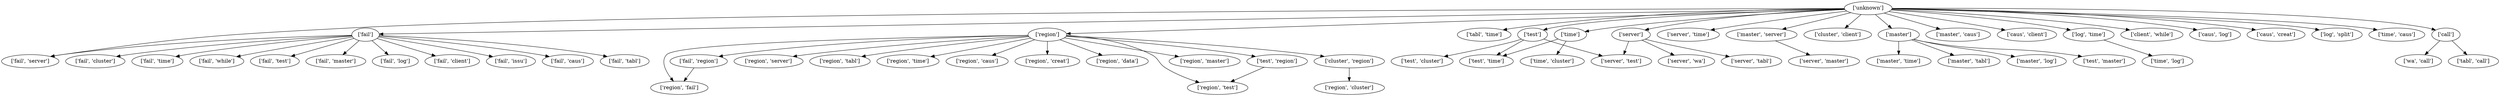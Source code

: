 strict digraph  {
	"['unknown']" -> "['fail', 'server']";
	"['unknown']" -> "['region']";
	"['unknown']" -> "['tabl', 'time']";
	"['unknown']" -> "['time']";
	"['unknown']" -> "['fail']";
	"['unknown']" -> "['test']";
	"['unknown']" -> "['server', 'time']";
	"['unknown']" -> "['master', 'server']";
	"['unknown']" -> "['cluster', 'client']";
	"['unknown']" -> "['master']";
	"['unknown']" -> "['master', 'caus']";
	"['unknown']" -> "['server']";
	"['unknown']" -> "['caus', 'client']";
	"['unknown']" -> "['log', 'time']";
	"['unknown']" -> "['client', 'while']";
	"['unknown']" -> "['caus', 'log']";
	"['unknown']" -> "['caus', 'creat']";
	"['unknown']" -> "['log', 'split']";
	"['unknown']" -> "['time', 'caus']";
	"['unknown']" -> "['call']";
	"['region']" -> "['region', 'master']";
	"['region']" -> "['region', 'fail']";
	"['region']" -> "['fail', 'region']";
	"['region']" -> "['region', 'test']";
	"['region']" -> "['region', 'server']";
	"['region']" -> "['region', 'tabl']";
	"['region']" -> "['region', 'time']";
	"['region']" -> "['test', 'region']";
	"['region']" -> "['region', 'caus']";
	"['region']" -> "['region', 'creat']";
	"['region']" -> "['region', 'data']";
	"['region']" -> "['cluster', 'region']";
	"['fail', 'region']" -> "['region', 'fail']";
	"['time']" -> "['test', 'time']";
	"['time']" -> "['time', 'cluster']";
	"['fail']" -> "['fail', 'server']";
	"['fail']" -> "['fail', 'tabl']";
	"['fail']" -> "['fail', 'cluster']";
	"['fail']" -> "['fail', 'time']";
	"['fail']" -> "['fail', 'while']";
	"['fail']" -> "['fail', 'test']";
	"['fail']" -> "['fail', 'master']";
	"['fail']" -> "['fail', 'log']";
	"['fail']" -> "['fail', 'client']";
	"['fail']" -> "['fail', 'issu']";
	"['fail']" -> "['fail', 'caus']";
	"['test']" -> "['test', 'time']";
	"['test']" -> "['test', 'cluster']";
	"['test']" -> "['server', 'test']";
	"['master', 'server']" -> "['server', 'master']";
	"['master']" -> "['master', 'tabl']";
	"['master']" -> "['master', 'log']";
	"['master']" -> "['test', 'master']";
	"['master']" -> "['master', 'time']";
	"['test', 'region']" -> "['region', 'test']";
	"['server']" -> "['server', 'test']";
	"['server']" -> "['server', 'tabl']";
	"['server']" -> "['server', 'wa']";
	"['log', 'time']" -> "['time', 'log']";
	"['call']" -> "['tabl', 'call']";
	"['call']" -> "['wa', 'call']";
	"['cluster', 'region']" -> "['region', 'cluster']";
}
